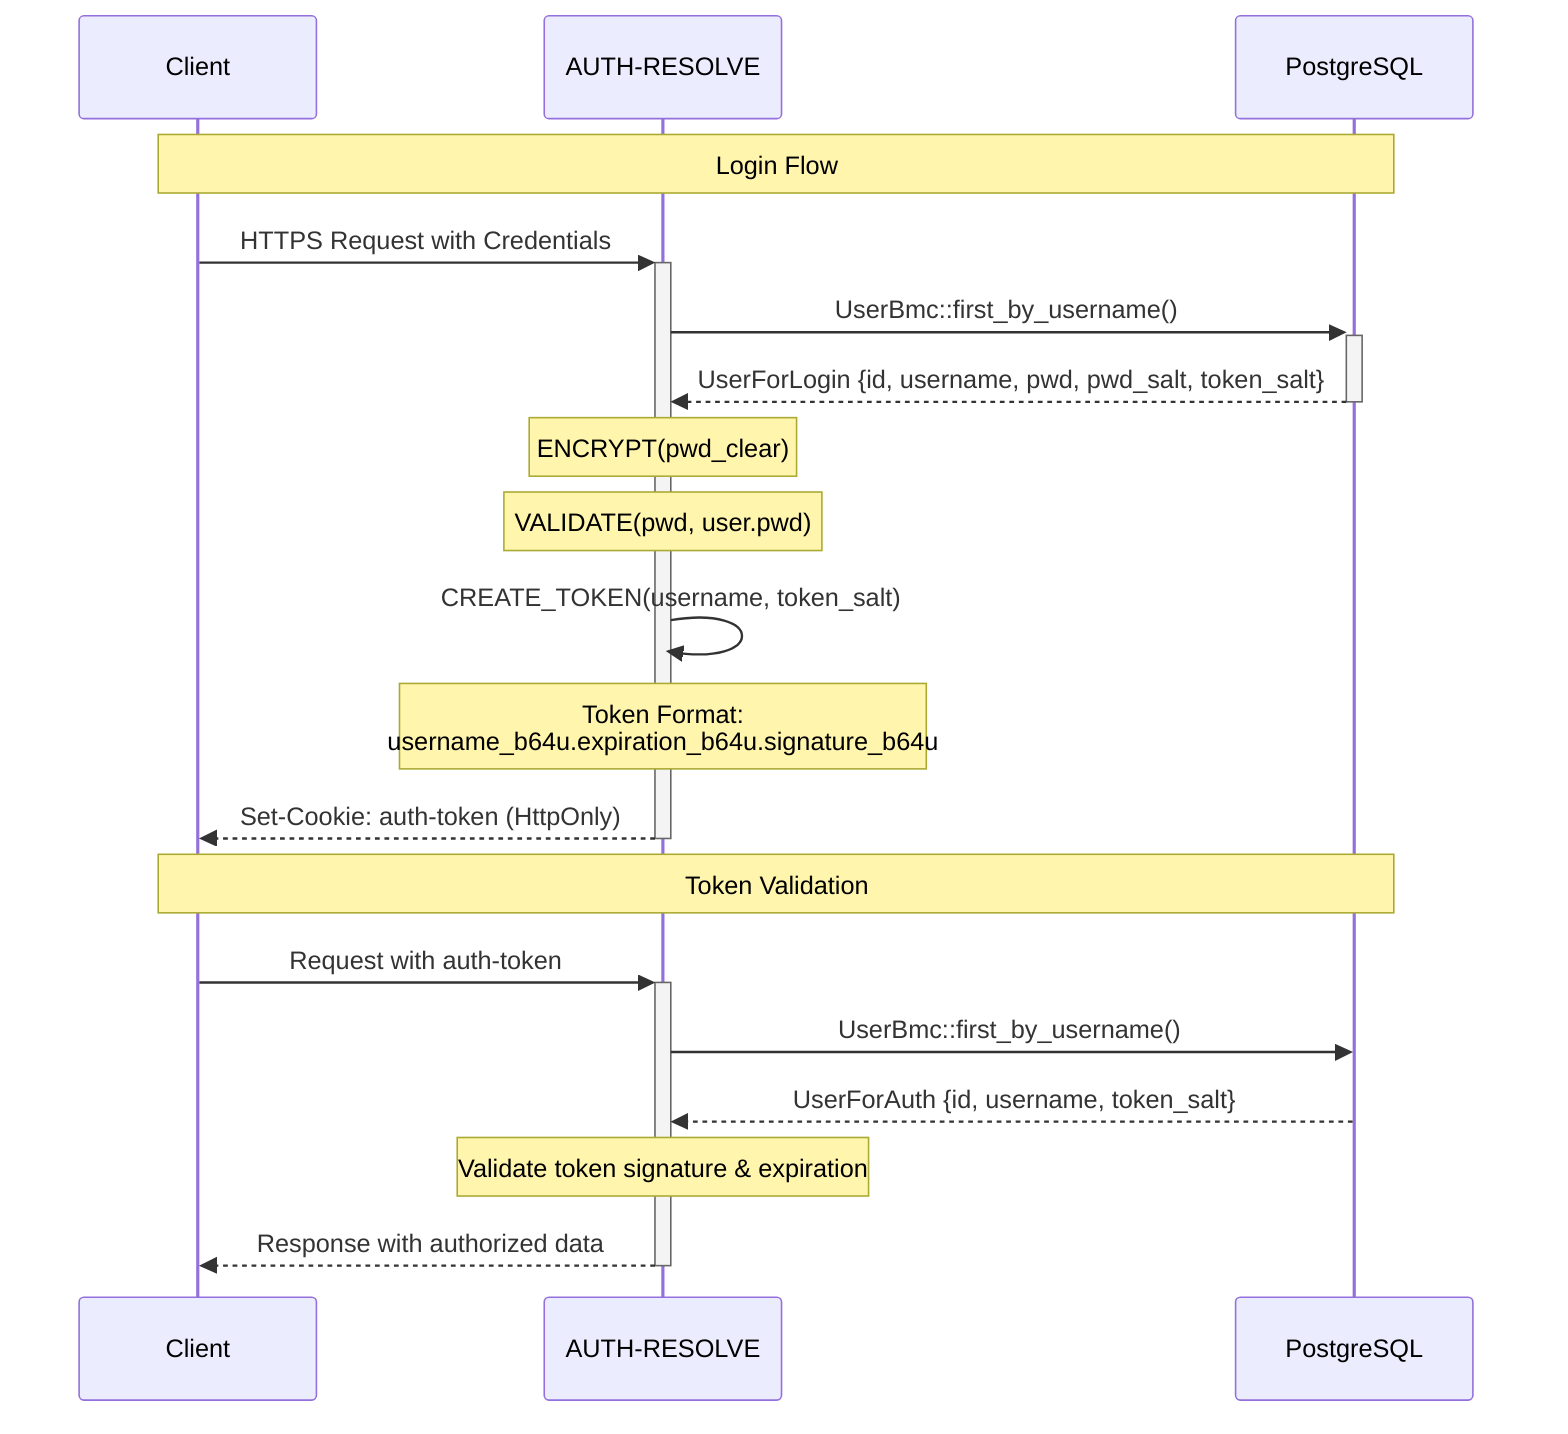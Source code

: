 sequenceDiagram
    participant C as Client
    participant R as AUTH-RESOLVE
    participant DB as PostgreSQL
    
    Note over C,DB: Login Flow
    C->>+R: HTTPS Request with Credentials
    R->>+DB: UserBmc::first_by_username()
    DB-->>-R: UserForLogin {id, username, pwd, pwd_salt, token_salt}
    
    Note over R: ENCRYPT(pwd_clear)
    Note over R: VALIDATE(pwd, user.pwd)
    
    R->>R: CREATE_TOKEN(username, token_salt)
    Note over R: Token Format:<br/>username_b64u.expiration_b64u.signature_b64u
    R-->>-C: Set-Cookie: auth-token (HttpOnly)
    
    Note over C,DB: Token Validation
    C->>+R: Request with auth-token
    R->>DB: UserBmc::first_by_username()
    DB-->>R: UserForAuth {id, username, token_salt}
    Note over R: Validate token signature & expiration
    R-->>-C: Response with authorized data